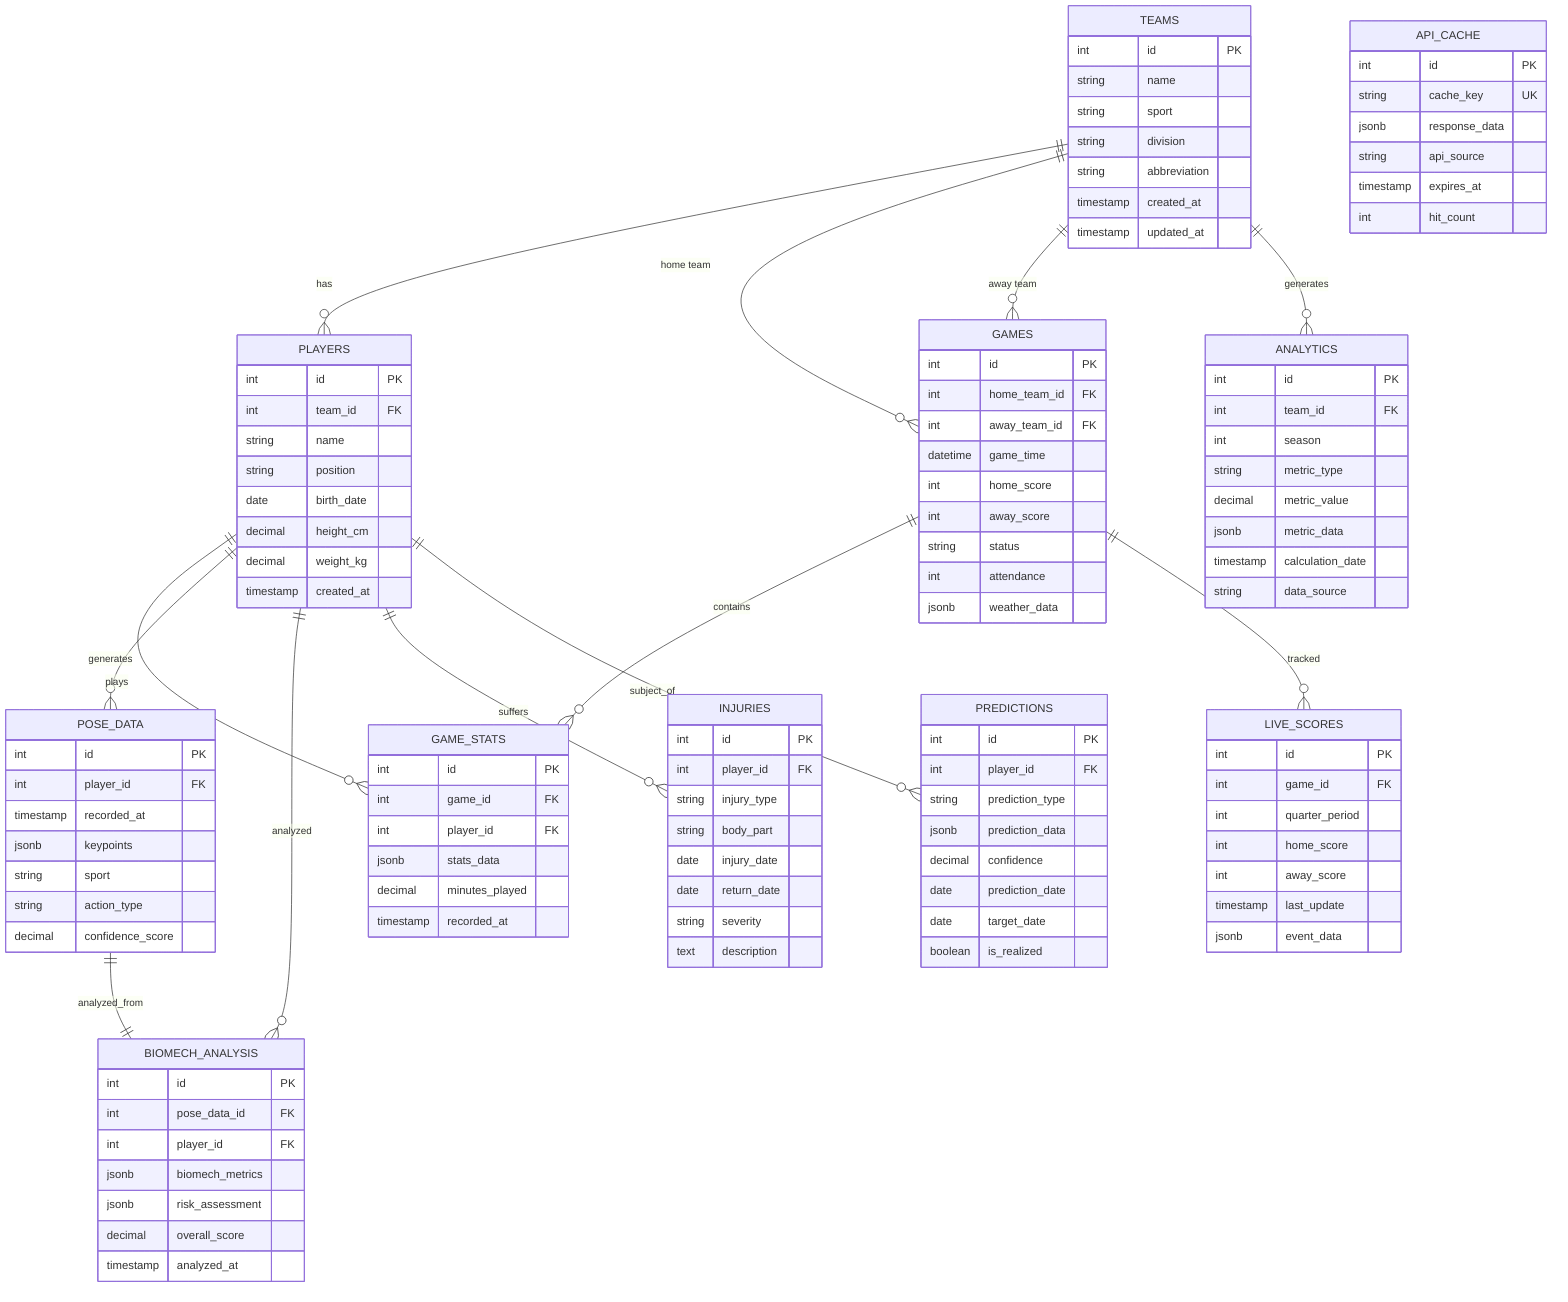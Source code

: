 erDiagram
    TEAMS {
        int id PK
        string name
        string sport
        string division
        string abbreviation
        timestamp created_at
        timestamp updated_at
    }
    
    PLAYERS {
        int id PK
        int team_id FK
        string name
        string position
        date birth_date
        decimal height_cm
        decimal weight_kg
        timestamp created_at
    }
    
    GAMES {
        int id PK
        int home_team_id FK
        int away_team_id FK
        datetime game_time
        int home_score
        int away_score
        string status
        int attendance
        jsonb weather_data
    }
    
    GAME_STATS {
        int id PK
        int game_id FK
        int player_id FK
        jsonb stats_data
        decimal minutes_played
        timestamp recorded_at
    }
    
    ANALYTICS {
        int id PK
        int team_id FK
        int season
        string metric_type
        decimal metric_value
        jsonb metric_data
        timestamp calculation_date
        string data_source
    }
    
    POSE_DATA {
        int id PK
        int player_id FK
        timestamp recorded_at
        jsonb keypoints
        string sport
        string action_type
        decimal confidence_score
    }
    
    BIOMECH_ANALYSIS {
        int id PK
        int pose_data_id FK
        int player_id FK
        jsonb biomech_metrics
        jsonb risk_assessment
        decimal overall_score
        timestamp analyzed_at
    }
    
    INJURIES {
        int id PK
        int player_id FK
        string injury_type
        string body_part
        date injury_date
        date return_date
        string severity
        text description
    }
    
    PREDICTIONS {
        int id PK
        int player_id FK
        string prediction_type
        jsonb prediction_data
        decimal confidence
        date prediction_date
        date target_date
        boolean is_realized
    }
    
    LIVE_SCORES {
        int id PK
        int game_id FK
        int quarter_period
        int home_score
        int away_score
        timestamp last_update
        jsonb event_data
    }
    
    API_CACHE {
        int id PK
        string cache_key UK
        jsonb response_data
        string api_source
        timestamp expires_at
        int hit_count
    }
    
    %% Relationships
    TEAMS ||--o{ PLAYERS : has
    TEAMS ||--o{ GAMES : "home team"
    TEAMS ||--o{ GAMES : "away team"
    TEAMS ||--o{ ANALYTICS : generates
    
    PLAYERS ||--o{ GAME_STATS : plays
    PLAYERS ||--o{ POSE_DATA : generates
    PLAYERS ||--o{ BIOMECH_ANALYSIS : analyzed
    PLAYERS ||--o{ INJURIES : suffers
    PLAYERS ||--o{ PREDICTIONS : subject_of
    
    GAMES ||--o{ GAME_STATS : contains
    GAMES ||--o{ LIVE_SCORES : tracked
    
    POSE_DATA ||--|| BIOMECH_ANALYSIS : analyzed_from